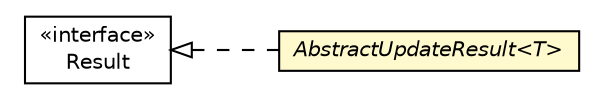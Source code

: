 #!/usr/local/bin/dot
#
# Class diagram 
# Generated by UMLGraph version R5_6-24-gf6e263 (http://www.umlgraph.org/)
#

digraph G {
	edge [fontname="Helvetica",fontsize=10,labelfontname="Helvetica",labelfontsize=10];
	node [fontname="Helvetica",fontsize=10,shape=plaintext];
	nodesep=0.25;
	ranksep=0.5;
	rankdir=LR;
	// com.gwtplatform.dispatch.shared.Result
	c67124 [label=<<table title="com.gwtplatform.dispatch.shared.Result" border="0" cellborder="1" cellspacing="0" cellpadding="2" port="p" href="./Result.html">
		<tr><td><table border="0" cellspacing="0" cellpadding="1">
<tr><td align="center" balign="center"> &#171;interface&#187; </td></tr>
<tr><td align="center" balign="center"> Result </td></tr>
		</table></td></tr>
		</table>>, URL="./Result.html", fontname="Helvetica", fontcolor="black", fontsize=10.0];
	// com.gwtplatform.dispatch.shared.AbstractUpdateResult<T>
	c67129 [label=<<table title="com.gwtplatform.dispatch.shared.AbstractUpdateResult" border="0" cellborder="1" cellspacing="0" cellpadding="2" port="p" bgcolor="lemonChiffon" href="./AbstractUpdateResult.html">
		<tr><td><table border="0" cellspacing="0" cellpadding="1">
<tr><td align="center" balign="center"><font face="Helvetica-Oblique"> AbstractUpdateResult&lt;T&gt; </font></td></tr>
		</table></td></tr>
		</table>>, URL="./AbstractUpdateResult.html", fontname="Helvetica", fontcolor="black", fontsize=10.0];
	//com.gwtplatform.dispatch.shared.AbstractUpdateResult<T> implements com.gwtplatform.dispatch.shared.Result
	c67124:p -> c67129:p [dir=back,arrowtail=empty,style=dashed];
}

